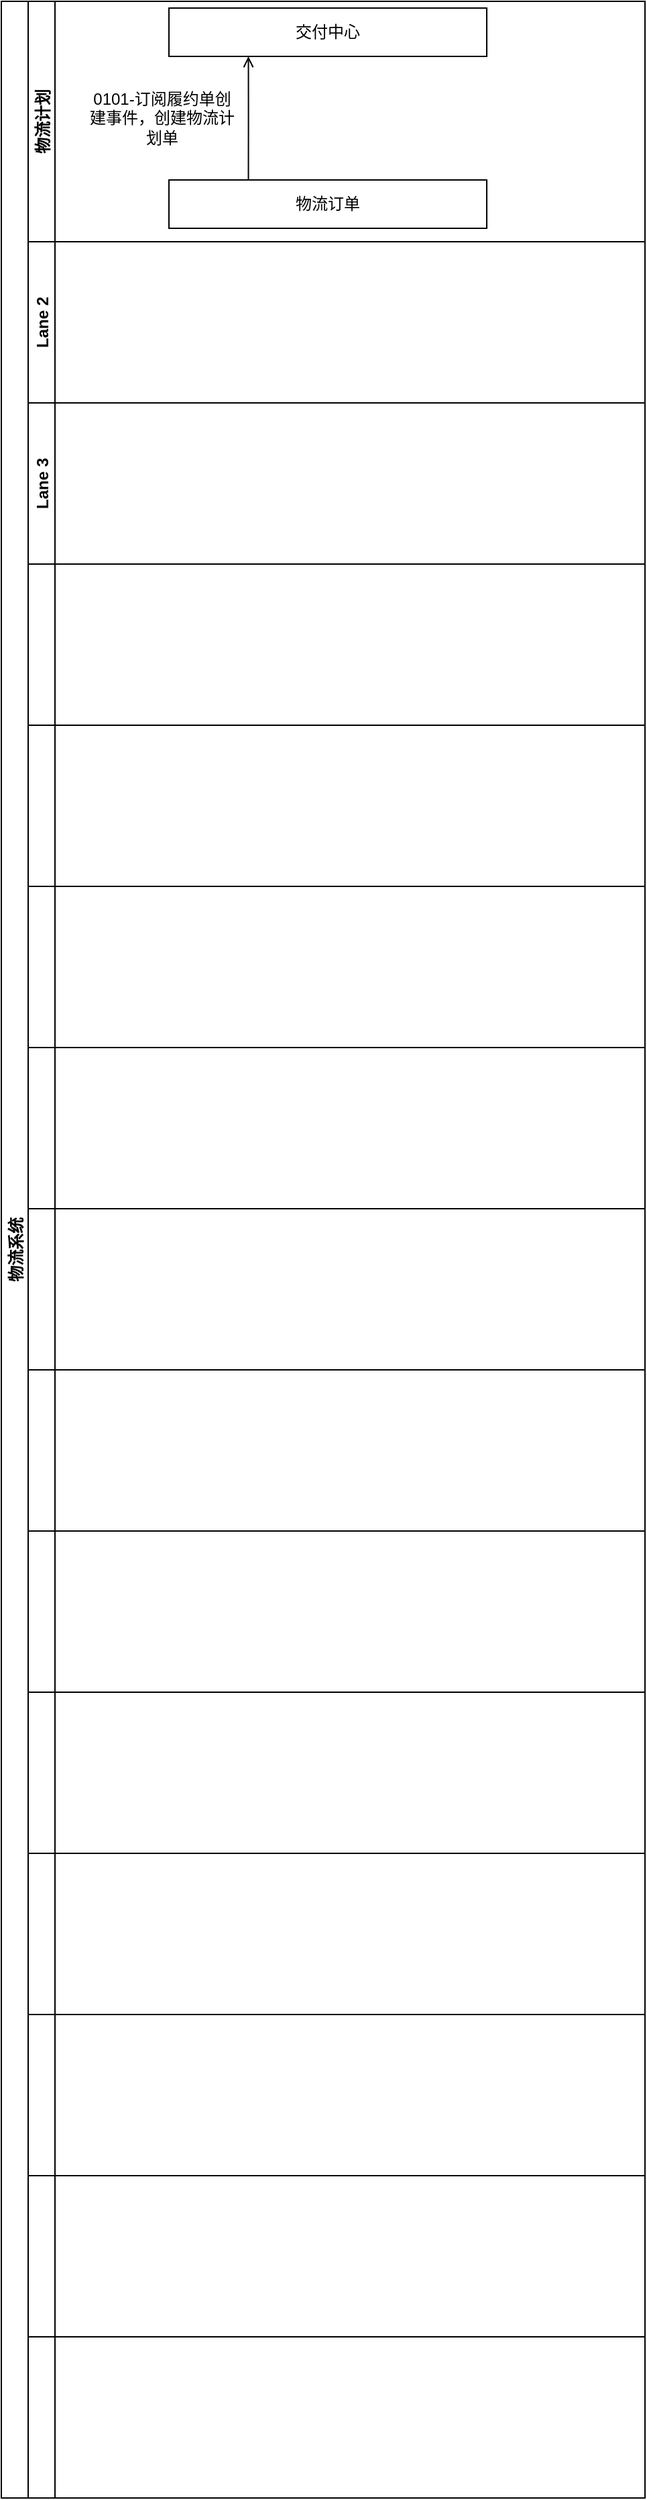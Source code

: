 <mxfile version="20.5.1" type="github">
  <diagram id="4sM6ASObdVb9LUDv15Ly" name="交互流程">
    <mxGraphModel dx="513" dy="1447" grid="0" gridSize="10" guides="1" tooltips="1" connect="1" arrows="1" fold="1" page="1" pageScale="1" pageWidth="827" pageHeight="1169" math="0" shadow="0">
      <root>
        <mxCell id="0" />
        <mxCell id="1" parent="0" />
        <mxCell id="APWTNTeZ0nBAhyDcR_AE-1" value="物流系统" style="swimlane;childLayout=stackLayout;resizeParent=1;resizeParentMax=0;horizontal=0;startSize=20;horizontalStack=0;" parent="1" vertex="1">
          <mxGeometry x="139" y="-43" width="480" height="1859" as="geometry" />
        </mxCell>
        <mxCell id="APWTNTeZ0nBAhyDcR_AE-2" value="物流计划" style="swimlane;startSize=20;horizontal=0;" parent="APWTNTeZ0nBAhyDcR_AE-1" vertex="1">
          <mxGeometry x="20" width="460" height="179" as="geometry" />
        </mxCell>
        <mxCell id="APWTNTeZ0nBAhyDcR_AE-17" value="交付中心" style="rounded=0;whiteSpace=wrap;html=1;" parent="APWTNTeZ0nBAhyDcR_AE-2" vertex="1">
          <mxGeometry x="105" y="5" width="237" height="36" as="geometry" />
        </mxCell>
        <mxCell id="Nbd2facP_n2BsDl52_lb-2" style="edgeStyle=orthogonalEdgeStyle;rounded=0;orthogonalLoop=1;jettySize=auto;html=1;exitX=0.25;exitY=0;exitDx=0;exitDy=0;entryX=0.25;entryY=1;entryDx=0;entryDy=0;endArrow=open;endFill=0;" edge="1" parent="APWTNTeZ0nBAhyDcR_AE-2" source="APWTNTeZ0nBAhyDcR_AE-18" target="APWTNTeZ0nBAhyDcR_AE-17">
          <mxGeometry relative="1" as="geometry" />
        </mxCell>
        <mxCell id="APWTNTeZ0nBAhyDcR_AE-18" value="物流订单" style="rounded=0;whiteSpace=wrap;html=1;" parent="APWTNTeZ0nBAhyDcR_AE-2" vertex="1">
          <mxGeometry x="105" y="133" width="237" height="36" as="geometry" />
        </mxCell>
        <mxCell id="Nbd2facP_n2BsDl52_lb-3" value="0101-订阅履约单创建事件，创建物流计划单" style="text;html=1;strokeColor=none;fillColor=none;align=center;verticalAlign=middle;whiteSpace=wrap;rounded=0;" vertex="1" parent="APWTNTeZ0nBAhyDcR_AE-2">
          <mxGeometry x="44" y="72" width="112" height="30" as="geometry" />
        </mxCell>
        <mxCell id="APWTNTeZ0nBAhyDcR_AE-3" value="Lane 2" style="swimlane;startSize=20;horizontal=0;" parent="APWTNTeZ0nBAhyDcR_AE-1" vertex="1">
          <mxGeometry x="20" y="179" width="460" height="120" as="geometry" />
        </mxCell>
        <mxCell id="APWTNTeZ0nBAhyDcR_AE-4" value="Lane 3" style="swimlane;startSize=20;horizontal=0;" parent="APWTNTeZ0nBAhyDcR_AE-1" vertex="1">
          <mxGeometry x="20" y="299" width="460" height="120" as="geometry" />
        </mxCell>
        <mxCell id="APWTNTeZ0nBAhyDcR_AE-16" style="swimlane;startSize=20;horizontal=0;" parent="APWTNTeZ0nBAhyDcR_AE-1" vertex="1">
          <mxGeometry x="20" y="419" width="460" height="120" as="geometry" />
        </mxCell>
        <mxCell id="APWTNTeZ0nBAhyDcR_AE-15" style="swimlane;startSize=20;horizontal=0;" parent="APWTNTeZ0nBAhyDcR_AE-1" vertex="1">
          <mxGeometry x="20" y="539" width="460" height="120" as="geometry" />
        </mxCell>
        <mxCell id="APWTNTeZ0nBAhyDcR_AE-14" style="swimlane;startSize=20;horizontal=0;" parent="APWTNTeZ0nBAhyDcR_AE-1" vertex="1">
          <mxGeometry x="20" y="659" width="460" height="120" as="geometry" />
        </mxCell>
        <mxCell id="APWTNTeZ0nBAhyDcR_AE-13" style="swimlane;startSize=20;horizontal=0;" parent="APWTNTeZ0nBAhyDcR_AE-1" vertex="1">
          <mxGeometry x="20" y="779" width="460" height="120" as="geometry" />
        </mxCell>
        <mxCell id="APWTNTeZ0nBAhyDcR_AE-12" style="swimlane;startSize=20;horizontal=0;" parent="APWTNTeZ0nBAhyDcR_AE-1" vertex="1">
          <mxGeometry x="20" y="899" width="460" height="120" as="geometry" />
        </mxCell>
        <mxCell id="APWTNTeZ0nBAhyDcR_AE-11" style="swimlane;startSize=20;horizontal=0;" parent="APWTNTeZ0nBAhyDcR_AE-1" vertex="1">
          <mxGeometry x="20" y="1019" width="460" height="120" as="geometry" />
        </mxCell>
        <mxCell id="APWTNTeZ0nBAhyDcR_AE-10" style="swimlane;startSize=20;horizontal=0;" parent="APWTNTeZ0nBAhyDcR_AE-1" vertex="1">
          <mxGeometry x="20" y="1139" width="460" height="120" as="geometry" />
        </mxCell>
        <mxCell id="APWTNTeZ0nBAhyDcR_AE-9" style="swimlane;startSize=20;horizontal=0;" parent="APWTNTeZ0nBAhyDcR_AE-1" vertex="1">
          <mxGeometry x="20" y="1259" width="460" height="120" as="geometry" />
        </mxCell>
        <mxCell id="APWTNTeZ0nBAhyDcR_AE-8" style="swimlane;startSize=20;horizontal=0;" parent="APWTNTeZ0nBAhyDcR_AE-1" vertex="1">
          <mxGeometry x="20" y="1379" width="460" height="120" as="geometry" />
        </mxCell>
        <mxCell id="APWTNTeZ0nBAhyDcR_AE-7" style="swimlane;startSize=20;horizontal=0;" parent="APWTNTeZ0nBAhyDcR_AE-1" vertex="1">
          <mxGeometry x="20" y="1499" width="460" height="120" as="geometry" />
        </mxCell>
        <mxCell id="APWTNTeZ0nBAhyDcR_AE-6" style="swimlane;startSize=20;horizontal=0;" parent="APWTNTeZ0nBAhyDcR_AE-1" vertex="1">
          <mxGeometry x="20" y="1619" width="460" height="120" as="geometry" />
        </mxCell>
        <mxCell id="APWTNTeZ0nBAhyDcR_AE-5" style="swimlane;startSize=20;horizontal=0;" parent="APWTNTeZ0nBAhyDcR_AE-1" vertex="1">
          <mxGeometry x="20" y="1739" width="460" height="120" as="geometry" />
        </mxCell>
      </root>
    </mxGraphModel>
  </diagram>
</mxfile>

